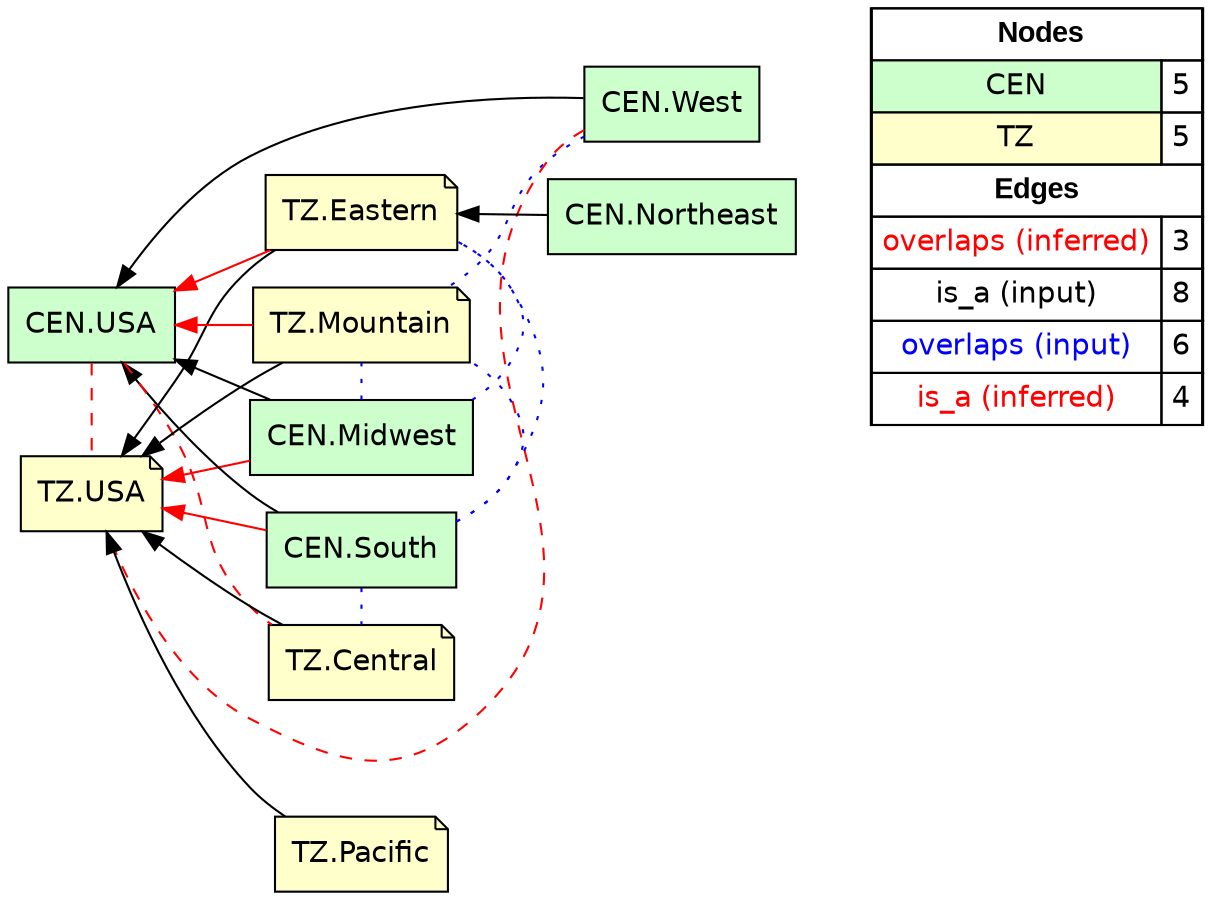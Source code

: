 digraph{
rankdir=RL
node[shape=box style=filled fillcolor="#CCFFCC" fontname="helvetica"] 
"CEN.West"
"CEN.Midwest"
"CEN.South"
"CEN.USA"
"CEN.Northeast"
node[shape=note style=filled fillcolor="#FFFFCC" fontname="helvetica"] 
"TZ.Eastern"
"TZ.Mountain"
"TZ.Pacific"
"TZ.Central"
"TZ.USA"
edge[arrowhead=none style=dashed color="#FF0000" constraint=false penwidth=1]
"CEN.West" -> "TZ.USA"
"CEN.USA" -> "TZ.Central"
"CEN.USA" -> "TZ.USA"
edge[arrowhead=normal style=dotted color="#000000" constraint=true penwidth=1]
edge[arrowhead=normal style=solid color="#000000" constraint=true penwidth=1]
"TZ.Pacific" -> "TZ.USA"
"TZ.Mountain" -> "TZ.USA"
"CEN.West" -> "CEN.USA"
"CEN.Northeast" -> "TZ.Eastern"
"CEN.South" -> "CEN.USA"
"TZ.Eastern" -> "TZ.USA"
"CEN.Midwest" -> "CEN.USA"
"TZ.Central" -> "TZ.USA"
edge[arrowhead=none style=dotted color="#0000FF" constraint=false penwidth=1]
"CEN.West" -> "TZ.Mountain"
"CEN.Midwest" -> "TZ.Mountain"
"CEN.South" -> "TZ.Mountain"
"CEN.Midwest" -> "TZ.Eastern"
"CEN.South" -> "TZ.Eastern"
"CEN.South" -> "TZ.Central"
edge[arrowhead=normal style=solid color="#FF0000" constraint=true penwidth=1]
"TZ.Eastern" -> "CEN.USA"
"CEN.Midwest" -> "TZ.USA"
"CEN.South" -> "TZ.USA"
"TZ.Mountain" -> "CEN.USA"
node[shape=box] 
{rank=source Legend [fillcolor= white margin=0 label=< 
 <TABLE BORDER="0" CELLBORDER="1" CELLSPACING="0" CELLPADDING="4"> 
<TR> <TD COLSPAN="2"><font face="Arial Black"> Nodes</font></TD> </TR> 
<TR> 
 <TD bgcolor="#CCFFCC" fontname="helvetica">CEN</TD> 
 <TD>5</TD> 
 </TR> 
<TR> 
 <TD bgcolor="#FFFFCC" fontname="helvetica">TZ</TD> 
 <TD>5</TD> 
 </TR> 
<TR> <TD COLSPAN="2"><font face = "Arial Black"> Edges </font></TD> </TR> 
<TR> 
 <TD><font color ="#FF0000">overlaps (inferred)</font></TD><TD>3</TD>
</TR>
<TR> 
 <TD><font color ="#000000">is_a (input)</font></TD><TD>8</TD>
</TR>
<TR> 
 <TD><font color ="#0000FF">overlaps (input)</font></TD><TD>6</TD>
</TR>
<TR> 
 <TD><font color ="#FF0000">is_a (inferred)</font></TD><TD>4</TD>
</TR>
</TABLE> 
 >] } 
}